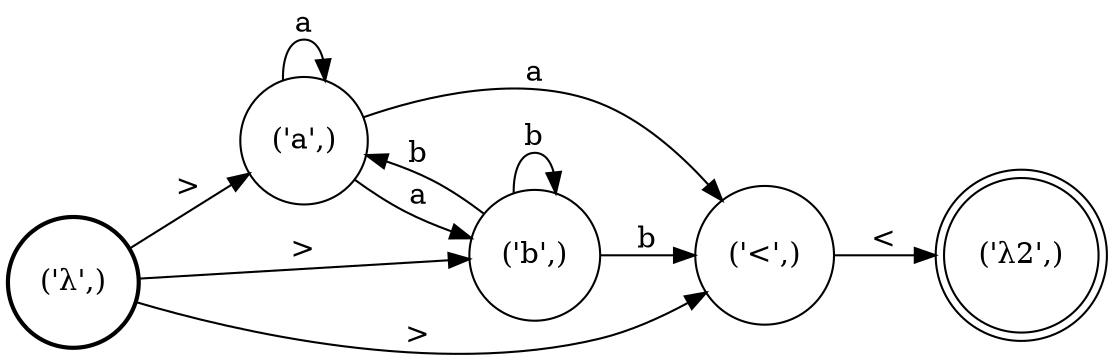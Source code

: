 digraph G {
rankdir=LR;
node [shape=circle]
0 [label="('a',)"]
1 [label="('b',)"]
2 [style=bold label="('λ',)"]
3 [shape=doublecircle label="('λ2',)"]
4 [label="('<',)"]
4 -> 3 [label="<"]
0 -> 0 [label="a"]
2 -> 1 [label=">"]
0 -> 4 [label="a"]
0 -> 1 [label="a"]
1 -> 4 [label="b"]
1 -> 1 [label="b"]
2 -> 4 [label=">"]
1 -> 0 [label="b"]
2 -> 0 [label=">"]
}

